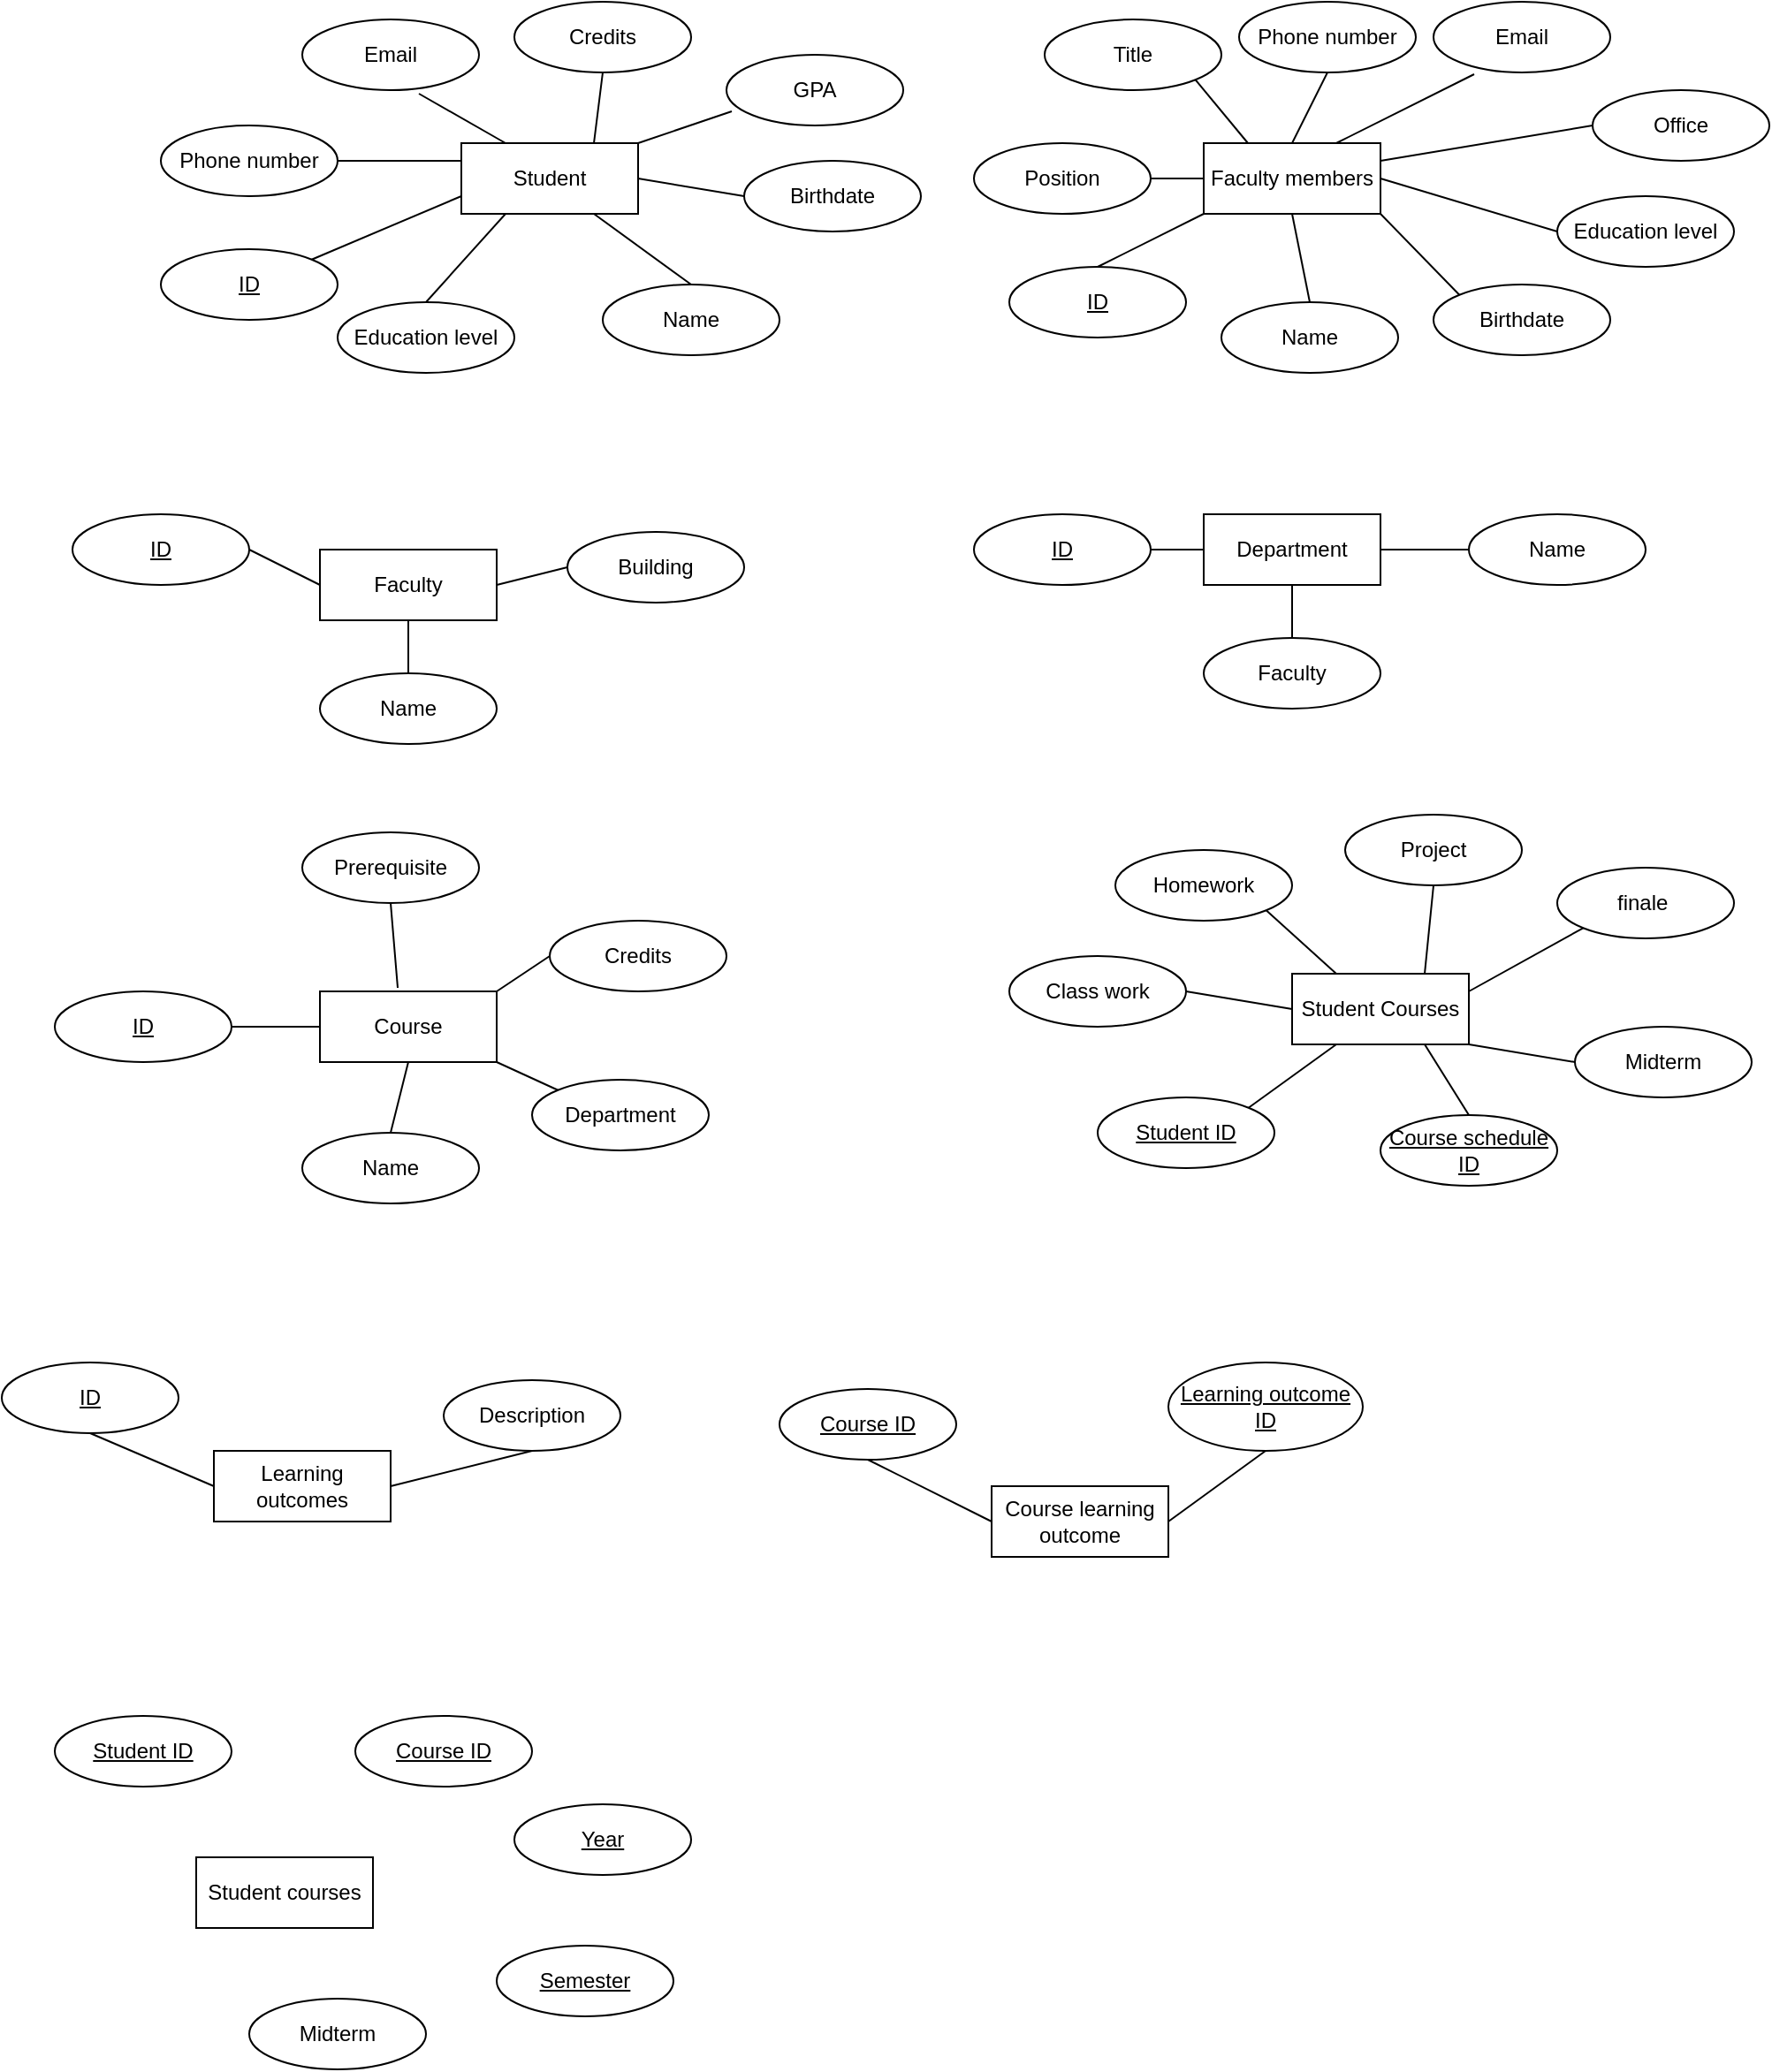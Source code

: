 <mxfile version="14.2.4" type="device"><diagram id="LjA9co3mIEZzW1EeXNHA" name="Page-1"><mxGraphModel dx="1955" dy="482" grid="1" gridSize="10" guides="1" tooltips="1" connect="1" arrows="1" fold="1" page="1" pageScale="1" pageWidth="850" pageHeight="1100" math="0" shadow="0"><root><mxCell id="0"/><mxCell id="1" parent="0"/><mxCell id="AuUt5tChx1iRslqLpK1z-1" value="Student" style="whiteSpace=wrap;html=1;align=center;" vertex="1" parent="1"><mxGeometry x="80" y="90" width="100" height="40" as="geometry"/></mxCell><mxCell id="AuUt5tChx1iRslqLpK1z-4" value="Birthdate" style="ellipse;whiteSpace=wrap;html=1;align=center;" vertex="1" parent="1"><mxGeometry x="240" y="100" width="100" height="40" as="geometry"/></mxCell><mxCell id="AuUt5tChx1iRslqLpK1z-5" value="Name" style="ellipse;whiteSpace=wrap;html=1;align=center;" vertex="1" parent="1"><mxGeometry x="160" y="170" width="100" height="40" as="geometry"/></mxCell><mxCell id="AuUt5tChx1iRslqLpK1z-6" value="GPA" style="ellipse;whiteSpace=wrap;html=1;align=center;" vertex="1" parent="1"><mxGeometry x="230" y="40" width="100" height="40" as="geometry"/></mxCell><mxCell id="AuUt5tChx1iRslqLpK1z-7" value="Credits" style="ellipse;whiteSpace=wrap;html=1;align=center;" vertex="1" parent="1"><mxGeometry x="110" y="10" width="100" height="40" as="geometry"/></mxCell><mxCell id="AuUt5tChx1iRslqLpK1z-8" value="Email" style="ellipse;whiteSpace=wrap;html=1;align=center;" vertex="1" parent="1"><mxGeometry x="-10" y="20" width="100" height="40" as="geometry"/></mxCell><mxCell id="AuUt5tChx1iRslqLpK1z-9" value="Phone number" style="ellipse;whiteSpace=wrap;html=1;align=center;" vertex="1" parent="1"><mxGeometry x="-90" y="80" width="100" height="40" as="geometry"/></mxCell><mxCell id="AuUt5tChx1iRslqLpK1z-10" value="Education level" style="ellipse;whiteSpace=wrap;html=1;align=center;" vertex="1" parent="1"><mxGeometry x="10" y="180" width="100" height="40" as="geometry"/></mxCell><mxCell id="AuUt5tChx1iRslqLpK1z-11" value="ID" style="ellipse;whiteSpace=wrap;html=1;align=center;fontStyle=4;" vertex="1" parent="1"><mxGeometry x="-90" y="150" width="100" height="40" as="geometry"/></mxCell><mxCell id="AuUt5tChx1iRslqLpK1z-12" value="Faculty members" style="whiteSpace=wrap;html=1;align=center;" vertex="1" parent="1"><mxGeometry x="500" y="90" width="100" height="40" as="geometry"/></mxCell><mxCell id="AuUt5tChx1iRslqLpK1z-14" value="ID" style="ellipse;whiteSpace=wrap;html=1;align=center;fontStyle=4;" vertex="1" parent="1"><mxGeometry x="390" y="160" width="100" height="40" as="geometry"/></mxCell><mxCell id="AuUt5tChx1iRslqLpK1z-15" value="Name" style="ellipse;whiteSpace=wrap;html=1;align=center;" vertex="1" parent="1"><mxGeometry x="510" y="180" width="100" height="40" as="geometry"/></mxCell><mxCell id="AuUt5tChx1iRslqLpK1z-16" value="Birthdate" style="ellipse;whiteSpace=wrap;html=1;align=center;" vertex="1" parent="1"><mxGeometry x="630" y="170" width="100" height="40" as="geometry"/></mxCell><mxCell id="AuUt5tChx1iRslqLpK1z-17" value="Education level" style="ellipse;whiteSpace=wrap;html=1;align=center;" vertex="1" parent="1"><mxGeometry x="700" y="120" width="100" height="40" as="geometry"/></mxCell><mxCell id="AuUt5tChx1iRslqLpK1z-18" value="Position" style="ellipse;whiteSpace=wrap;html=1;align=center;" vertex="1" parent="1"><mxGeometry x="370" y="90" width="100" height="40" as="geometry"/></mxCell><mxCell id="AuUt5tChx1iRslqLpK1z-19" value="Title" style="ellipse;whiteSpace=wrap;html=1;align=center;" vertex="1" parent="1"><mxGeometry x="410" y="20" width="100" height="40" as="geometry"/></mxCell><mxCell id="AuUt5tChx1iRslqLpK1z-20" value="Phone number" style="ellipse;whiteSpace=wrap;html=1;align=center;" vertex="1" parent="1"><mxGeometry x="520" y="10" width="100" height="40" as="geometry"/></mxCell><mxCell id="AuUt5tChx1iRslqLpK1z-21" value="Email" style="ellipse;whiteSpace=wrap;html=1;align=center;" vertex="1" parent="1"><mxGeometry x="630" y="10" width="100" height="40" as="geometry"/></mxCell><mxCell id="AuUt5tChx1iRslqLpK1z-22" value="Office" style="ellipse;whiteSpace=wrap;html=1;align=center;" vertex="1" parent="1"><mxGeometry x="720" y="60" width="100" height="40" as="geometry"/></mxCell><mxCell id="AuUt5tChx1iRslqLpK1z-23" value="Faculty" style="whiteSpace=wrap;html=1;align=center;" vertex="1" parent="1"><mxGeometry y="320" width="100" height="40" as="geometry"/></mxCell><mxCell id="AuUt5tChx1iRslqLpK1z-24" value="ID" style="ellipse;whiteSpace=wrap;html=1;align=center;fontStyle=4;" vertex="1" parent="1"><mxGeometry x="-140" y="300" width="100" height="40" as="geometry"/></mxCell><mxCell id="AuUt5tChx1iRslqLpK1z-25" value="Name" style="ellipse;whiteSpace=wrap;html=1;align=center;" vertex="1" parent="1"><mxGeometry y="390" width="100" height="40" as="geometry"/></mxCell><mxCell id="AuUt5tChx1iRslqLpK1z-26" value="Building" style="ellipse;whiteSpace=wrap;html=1;align=center;" vertex="1" parent="1"><mxGeometry x="140" y="310" width="100" height="40" as="geometry"/></mxCell><mxCell id="AuUt5tChx1iRslqLpK1z-27" value="Department" style="whiteSpace=wrap;html=1;align=center;" vertex="1" parent="1"><mxGeometry x="500" y="300" width="100" height="40" as="geometry"/></mxCell><mxCell id="AuUt5tChx1iRslqLpK1z-28" value="ID" style="ellipse;whiteSpace=wrap;html=1;align=center;fontStyle=4;" vertex="1" parent="1"><mxGeometry x="370" y="300" width="100" height="40" as="geometry"/></mxCell><mxCell id="AuUt5tChx1iRslqLpK1z-29" value="Name" style="ellipse;whiteSpace=wrap;html=1;align=center;" vertex="1" parent="1"><mxGeometry x="650" y="300" width="100" height="40" as="geometry"/></mxCell><mxCell id="AuUt5tChx1iRslqLpK1z-30" value="Faculty" style="ellipse;whiteSpace=wrap;html=1;align=center;" vertex="1" parent="1"><mxGeometry x="500" y="370" width="100" height="40" as="geometry"/></mxCell><mxCell id="AuUt5tChx1iRslqLpK1z-31" value="Course" style="whiteSpace=wrap;html=1;align=center;" vertex="1" parent="1"><mxGeometry y="570" width="100" height="40" as="geometry"/></mxCell><mxCell id="AuUt5tChx1iRslqLpK1z-32" value="ID" style="ellipse;whiteSpace=wrap;html=1;align=center;fontStyle=4;" vertex="1" parent="1"><mxGeometry x="-150" y="570" width="100" height="40" as="geometry"/></mxCell><mxCell id="AuUt5tChx1iRslqLpK1z-33" value="Name" style="ellipse;whiteSpace=wrap;html=1;align=center;" vertex="1" parent="1"><mxGeometry x="-10" y="650" width="100" height="40" as="geometry"/></mxCell><mxCell id="AuUt5tChx1iRslqLpK1z-34" value="Department" style="ellipse;whiteSpace=wrap;html=1;align=center;" vertex="1" parent="1"><mxGeometry x="120" y="620" width="100" height="40" as="geometry"/></mxCell><mxCell id="AuUt5tChx1iRslqLpK1z-35" value="Prerequisite" style="ellipse;whiteSpace=wrap;html=1;align=center;" vertex="1" parent="1"><mxGeometry x="-10" y="480" width="100" height="40" as="geometry"/></mxCell><mxCell id="AuUt5tChx1iRslqLpK1z-36" value="Credits" style="ellipse;whiteSpace=wrap;html=1;align=center;" vertex="1" parent="1"><mxGeometry x="130" y="530" width="100" height="40" as="geometry"/></mxCell><mxCell id="AuUt5tChx1iRslqLpK1z-37" value="Student Courses" style="whiteSpace=wrap;html=1;align=center;" vertex="1" parent="1"><mxGeometry x="550" y="560" width="100" height="40" as="geometry"/></mxCell><mxCell id="AuUt5tChx1iRslqLpK1z-38" value="Student ID" style="ellipse;whiteSpace=wrap;html=1;align=center;fontStyle=4;" vertex="1" parent="1"><mxGeometry x="440" y="630" width="100" height="40" as="geometry"/></mxCell><mxCell id="AuUt5tChx1iRslqLpK1z-39" value="Course schedule ID" style="ellipse;whiteSpace=wrap;html=1;align=center;fontStyle=4;" vertex="1" parent="1"><mxGeometry x="600" y="640" width="100" height="40" as="geometry"/></mxCell><mxCell id="AuUt5tChx1iRslqLpK1z-40" value="Midterm" style="ellipse;whiteSpace=wrap;html=1;align=center;" vertex="1" parent="1"><mxGeometry x="710" y="590" width="100" height="40" as="geometry"/></mxCell><mxCell id="AuUt5tChx1iRslqLpK1z-42" value="finale&amp;nbsp;" style="ellipse;whiteSpace=wrap;html=1;align=center;" vertex="1" parent="1"><mxGeometry x="700" y="500" width="100" height="40" as="geometry"/></mxCell><mxCell id="AuUt5tChx1iRslqLpK1z-47" value="Project" style="ellipse;whiteSpace=wrap;html=1;align=center;" vertex="1" parent="1"><mxGeometry x="580" y="470" width="100" height="40" as="geometry"/></mxCell><mxCell id="AuUt5tChx1iRslqLpK1z-48" value="Homework" style="ellipse;whiteSpace=wrap;html=1;align=center;" vertex="1" parent="1"><mxGeometry x="450" y="490" width="100" height="40" as="geometry"/></mxCell><mxCell id="AuUt5tChx1iRslqLpK1z-49" value="Class work" style="ellipse;whiteSpace=wrap;html=1;align=center;" vertex="1" parent="1"><mxGeometry x="390" y="550" width="100" height="40" as="geometry"/></mxCell><mxCell id="AuUt5tChx1iRslqLpK1z-59" value="" style="endArrow=none;html=1;entryX=0;entryY=0.5;entryDx=0;entryDy=0;exitX=1;exitY=0.5;exitDx=0;exitDy=0;" edge="1" parent="1" source="AuUt5tChx1iRslqLpK1z-1" target="AuUt5tChx1iRslqLpK1z-4"><mxGeometry width="50" height="50" relative="1" as="geometry"><mxPoint x="390" y="160" as="sourcePoint"/><mxPoint x="440" y="110" as="targetPoint"/></mxGeometry></mxCell><mxCell id="AuUt5tChx1iRslqLpK1z-61" value="" style="endArrow=none;html=1;entryX=0.03;entryY=0.8;entryDx=0;entryDy=0;exitX=1;exitY=0;exitDx=0;exitDy=0;entryPerimeter=0;" edge="1" parent="1" source="AuUt5tChx1iRslqLpK1z-1" target="AuUt5tChx1iRslqLpK1z-6"><mxGeometry width="50" height="50" relative="1" as="geometry"><mxPoint x="190" y="120" as="sourcePoint"/><mxPoint x="250" y="130" as="targetPoint"/></mxGeometry></mxCell><mxCell id="AuUt5tChx1iRslqLpK1z-62" value="" style="endArrow=none;html=1;entryX=0.5;entryY=1;entryDx=0;entryDy=0;exitX=0.75;exitY=0;exitDx=0;exitDy=0;" edge="1" parent="1" source="AuUt5tChx1iRslqLpK1z-1" target="AuUt5tChx1iRslqLpK1z-7"><mxGeometry width="50" height="50" relative="1" as="geometry"><mxPoint x="200" y="130" as="sourcePoint"/><mxPoint x="260" y="140" as="targetPoint"/></mxGeometry></mxCell><mxCell id="AuUt5tChx1iRslqLpK1z-63" value="" style="endArrow=none;html=1;entryX=0.66;entryY=1.05;entryDx=0;entryDy=0;exitX=0.25;exitY=0;exitDx=0;exitDy=0;entryPerimeter=0;" edge="1" parent="1" source="AuUt5tChx1iRslqLpK1z-1" target="AuUt5tChx1iRslqLpK1z-8"><mxGeometry width="50" height="50" relative="1" as="geometry"><mxPoint x="210" y="140" as="sourcePoint"/><mxPoint x="270" y="150" as="targetPoint"/></mxGeometry></mxCell><mxCell id="AuUt5tChx1iRslqLpK1z-64" value="" style="endArrow=none;html=1;entryX=1;entryY=0.5;entryDx=0;entryDy=0;exitX=0;exitY=0.25;exitDx=0;exitDy=0;" edge="1" parent="1" source="AuUt5tChx1iRslqLpK1z-1" target="AuUt5tChx1iRslqLpK1z-9"><mxGeometry width="50" height="50" relative="1" as="geometry"><mxPoint x="220" y="150" as="sourcePoint"/><mxPoint x="280" y="160" as="targetPoint"/></mxGeometry></mxCell><mxCell id="AuUt5tChx1iRslqLpK1z-65" value="" style="endArrow=none;html=1;entryX=1;entryY=0;entryDx=0;entryDy=0;exitX=0;exitY=0.75;exitDx=0;exitDy=0;" edge="1" parent="1" source="AuUt5tChx1iRslqLpK1z-1" target="AuUt5tChx1iRslqLpK1z-11"><mxGeometry width="50" height="50" relative="1" as="geometry"><mxPoint x="230" y="160" as="sourcePoint"/><mxPoint x="290" y="170" as="targetPoint"/></mxGeometry></mxCell><mxCell id="AuUt5tChx1iRslqLpK1z-66" value="" style="endArrow=none;html=1;entryX=0.5;entryY=0;entryDx=0;entryDy=0;exitX=0.25;exitY=1;exitDx=0;exitDy=0;" edge="1" parent="1" source="AuUt5tChx1iRslqLpK1z-1" target="AuUt5tChx1iRslqLpK1z-10"><mxGeometry width="50" height="50" relative="1" as="geometry"><mxPoint x="240" y="170" as="sourcePoint"/><mxPoint x="300" y="180" as="targetPoint"/></mxGeometry></mxCell><mxCell id="AuUt5tChx1iRslqLpK1z-67" value="" style="endArrow=none;html=1;entryX=0.75;entryY=1;entryDx=0;entryDy=0;exitX=0.5;exitY=0;exitDx=0;exitDy=0;" edge="1" parent="1" source="AuUt5tChx1iRslqLpK1z-5" target="AuUt5tChx1iRslqLpK1z-1"><mxGeometry width="50" height="50" relative="1" as="geometry"><mxPoint x="250" y="180" as="sourcePoint"/><mxPoint x="310" y="190" as="targetPoint"/></mxGeometry></mxCell><mxCell id="AuUt5tChx1iRslqLpK1z-68" value="" style="endArrow=none;html=1;entryX=0;entryY=1;entryDx=0;entryDy=0;exitX=0.5;exitY=0;exitDx=0;exitDy=0;" edge="1" parent="1" source="AuUt5tChx1iRslqLpK1z-14" target="AuUt5tChx1iRslqLpK1z-12"><mxGeometry width="50" height="50" relative="1" as="geometry"><mxPoint x="260" y="190" as="sourcePoint"/><mxPoint x="320" y="200" as="targetPoint"/></mxGeometry></mxCell><mxCell id="AuUt5tChx1iRslqLpK1z-69" value="" style="endArrow=none;html=1;entryX=0.5;entryY=1;entryDx=0;entryDy=0;exitX=0.5;exitY=0;exitDx=0;exitDy=0;" edge="1" parent="1" source="AuUt5tChx1iRslqLpK1z-15" target="AuUt5tChx1iRslqLpK1z-12"><mxGeometry width="50" height="50" relative="1" as="geometry"><mxPoint x="270" y="200" as="sourcePoint"/><mxPoint x="330" y="210" as="targetPoint"/></mxGeometry></mxCell><mxCell id="AuUt5tChx1iRslqLpK1z-70" value="" style="endArrow=none;html=1;entryX=1;entryY=1;entryDx=0;entryDy=0;exitX=0;exitY=0;exitDx=0;exitDy=0;" edge="1" parent="1" source="AuUt5tChx1iRslqLpK1z-16" target="AuUt5tChx1iRslqLpK1z-12"><mxGeometry width="50" height="50" relative="1" as="geometry"><mxPoint x="280" y="210" as="sourcePoint"/><mxPoint x="340" y="220" as="targetPoint"/></mxGeometry></mxCell><mxCell id="AuUt5tChx1iRslqLpK1z-71" value="" style="endArrow=none;html=1;entryX=1;entryY=0.5;entryDx=0;entryDy=0;exitX=0;exitY=0.5;exitDx=0;exitDy=0;" edge="1" parent="1" source="AuUt5tChx1iRslqLpK1z-12" target="AuUt5tChx1iRslqLpK1z-18"><mxGeometry width="50" height="50" relative="1" as="geometry"><mxPoint x="290" y="220" as="sourcePoint"/><mxPoint x="350" y="230" as="targetPoint"/></mxGeometry></mxCell><mxCell id="AuUt5tChx1iRslqLpK1z-72" value="" style="endArrow=none;html=1;entryX=0.25;entryY=0;entryDx=0;entryDy=0;exitX=1;exitY=1;exitDx=0;exitDy=0;" edge="1" parent="1" source="AuUt5tChx1iRslqLpK1z-19" target="AuUt5tChx1iRslqLpK1z-12"><mxGeometry width="50" height="50" relative="1" as="geometry"><mxPoint x="300" y="230" as="sourcePoint"/><mxPoint x="360" y="240" as="targetPoint"/></mxGeometry></mxCell><mxCell id="AuUt5tChx1iRslqLpK1z-73" value="" style="endArrow=none;html=1;entryX=0.5;entryY=0;entryDx=0;entryDy=0;exitX=0.5;exitY=1;exitDx=0;exitDy=0;" edge="1" parent="1" source="AuUt5tChx1iRslqLpK1z-20" target="AuUt5tChx1iRslqLpK1z-12"><mxGeometry width="50" height="50" relative="1" as="geometry"><mxPoint x="310" y="240" as="sourcePoint"/><mxPoint x="370" y="250" as="targetPoint"/></mxGeometry></mxCell><mxCell id="AuUt5tChx1iRslqLpK1z-74" value="" style="endArrow=none;html=1;entryX=0.75;entryY=0;entryDx=0;entryDy=0;exitX=0.23;exitY=1.025;exitDx=0;exitDy=0;exitPerimeter=0;" edge="1" parent="1" source="AuUt5tChx1iRslqLpK1z-21" target="AuUt5tChx1iRslqLpK1z-12"><mxGeometry width="50" height="50" relative="1" as="geometry"><mxPoint x="320" y="250" as="sourcePoint"/><mxPoint x="380" y="260" as="targetPoint"/></mxGeometry></mxCell><mxCell id="AuUt5tChx1iRslqLpK1z-75" value="" style="endArrow=none;html=1;entryX=1;entryY=0.5;entryDx=0;entryDy=0;exitX=0;exitY=0.5;exitDx=0;exitDy=0;" edge="1" parent="1" source="AuUt5tChx1iRslqLpK1z-17" target="AuUt5tChx1iRslqLpK1z-12"><mxGeometry width="50" height="50" relative="1" as="geometry"><mxPoint x="330" y="260" as="sourcePoint"/><mxPoint x="390" y="270" as="targetPoint"/></mxGeometry></mxCell><mxCell id="AuUt5tChx1iRslqLpK1z-76" value="" style="endArrow=none;html=1;entryX=1;entryY=0.25;entryDx=0;entryDy=0;exitX=0;exitY=0.5;exitDx=0;exitDy=0;" edge="1" parent="1" source="AuUt5tChx1iRslqLpK1z-22" target="AuUt5tChx1iRslqLpK1z-12"><mxGeometry width="50" height="50" relative="1" as="geometry"><mxPoint x="340" y="270" as="sourcePoint"/><mxPoint x="400" y="280" as="targetPoint"/></mxGeometry></mxCell><mxCell id="AuUt5tChx1iRslqLpK1z-77" value="" style="endArrow=none;html=1;exitX=1;exitY=0.5;exitDx=0;exitDy=0;" edge="1" parent="1" source="AuUt5tChx1iRslqLpK1z-23"><mxGeometry width="50" height="50" relative="1" as="geometry"><mxPoint x="350" y="280" as="sourcePoint"/><mxPoint x="140" y="330" as="targetPoint"/></mxGeometry></mxCell><mxCell id="AuUt5tChx1iRslqLpK1z-78" value="" style="endArrow=none;html=1;entryX=1;entryY=0.5;entryDx=0;entryDy=0;exitX=0;exitY=0.5;exitDx=0;exitDy=0;" edge="1" parent="1" source="AuUt5tChx1iRslqLpK1z-23" target="AuUt5tChx1iRslqLpK1z-24"><mxGeometry width="50" height="50" relative="1" as="geometry"><mxPoint x="360" y="290" as="sourcePoint"/><mxPoint x="420" y="300" as="targetPoint"/></mxGeometry></mxCell><mxCell id="AuUt5tChx1iRslqLpK1z-79" value="" style="endArrow=none;html=1;entryX=0.5;entryY=0;entryDx=0;entryDy=0;exitX=0.5;exitY=1;exitDx=0;exitDy=0;" edge="1" parent="1" source="AuUt5tChx1iRslqLpK1z-23" target="AuUt5tChx1iRslqLpK1z-25"><mxGeometry width="50" height="50" relative="1" as="geometry"><mxPoint x="370" y="300" as="sourcePoint"/><mxPoint x="430" y="310" as="targetPoint"/></mxGeometry></mxCell><mxCell id="AuUt5tChx1iRslqLpK1z-80" value="" style="endArrow=none;html=1;entryX=0;entryY=0.5;entryDx=0;entryDy=0;" edge="1" parent="1" target="AuUt5tChx1iRslqLpK1z-27"><mxGeometry width="50" height="50" relative="1" as="geometry"><mxPoint x="470" y="320" as="sourcePoint"/><mxPoint x="440" y="320" as="targetPoint"/></mxGeometry></mxCell><mxCell id="AuUt5tChx1iRslqLpK1z-81" value="" style="endArrow=none;html=1;entryX=0.5;entryY=0;entryDx=0;entryDy=0;exitX=0.5;exitY=1;exitDx=0;exitDy=0;" edge="1" parent="1" source="AuUt5tChx1iRslqLpK1z-27" target="AuUt5tChx1iRslqLpK1z-30"><mxGeometry width="50" height="50" relative="1" as="geometry"><mxPoint x="390" y="320" as="sourcePoint"/><mxPoint x="450" y="330" as="targetPoint"/></mxGeometry></mxCell><mxCell id="AuUt5tChx1iRslqLpK1z-82" value="" style="endArrow=none;html=1;entryX=1;entryY=0.5;entryDx=0;entryDy=0;exitX=0;exitY=0.5;exitDx=0;exitDy=0;" edge="1" parent="1" source="AuUt5tChx1iRslqLpK1z-29" target="AuUt5tChx1iRslqLpK1z-27"><mxGeometry width="50" height="50" relative="1" as="geometry"><mxPoint x="400" y="330" as="sourcePoint"/><mxPoint x="460" y="340" as="targetPoint"/></mxGeometry></mxCell><mxCell id="AuUt5tChx1iRslqLpK1z-84" value="" style="endArrow=none;html=1;entryX=0.5;entryY=1;entryDx=0;entryDy=0;exitX=0.44;exitY=-0.05;exitDx=0;exitDy=0;exitPerimeter=0;" edge="1" parent="1" source="AuUt5tChx1iRslqLpK1z-31" target="AuUt5tChx1iRslqLpK1z-35"><mxGeometry width="50" height="50" relative="1" as="geometry"><mxPoint x="210" y="490" as="sourcePoint"/><mxPoint x="270" y="500" as="targetPoint"/></mxGeometry></mxCell><mxCell id="AuUt5tChx1iRslqLpK1z-85" value="" style="endArrow=none;html=1;entryX=0;entryY=0.5;entryDx=0;entryDy=0;exitX=1;exitY=0;exitDx=0;exitDy=0;" edge="1" parent="1" source="AuUt5tChx1iRslqLpK1z-31" target="AuUt5tChx1iRslqLpK1z-36"><mxGeometry width="50" height="50" relative="1" as="geometry"><mxPoint x="420" y="350" as="sourcePoint"/><mxPoint x="480" y="360" as="targetPoint"/></mxGeometry></mxCell><mxCell id="AuUt5tChx1iRslqLpK1z-86" value="" style="endArrow=none;html=1;entryX=0;entryY=0;entryDx=0;entryDy=0;exitX=1;exitY=1;exitDx=0;exitDy=0;" edge="1" parent="1" source="AuUt5tChx1iRslqLpK1z-31" target="AuUt5tChx1iRslqLpK1z-34"><mxGeometry width="50" height="50" relative="1" as="geometry"><mxPoint x="430" y="360" as="sourcePoint"/><mxPoint x="490" y="370" as="targetPoint"/></mxGeometry></mxCell><mxCell id="AuUt5tChx1iRslqLpK1z-87" value="" style="endArrow=none;html=1;entryX=0.5;entryY=0;entryDx=0;entryDy=0;exitX=0.5;exitY=1;exitDx=0;exitDy=0;" edge="1" parent="1" source="AuUt5tChx1iRslqLpK1z-31" target="AuUt5tChx1iRslqLpK1z-33"><mxGeometry width="50" height="50" relative="1" as="geometry"><mxPoint x="440" y="370" as="sourcePoint"/><mxPoint x="500" y="380" as="targetPoint"/></mxGeometry></mxCell><mxCell id="AuUt5tChx1iRslqLpK1z-88" value="" style="endArrow=none;html=1;entryX=1;entryY=0.5;entryDx=0;entryDy=0;exitX=0;exitY=0.5;exitDx=0;exitDy=0;" edge="1" parent="1" source="AuUt5tChx1iRslqLpK1z-31" target="AuUt5tChx1iRslqLpK1z-32"><mxGeometry width="50" height="50" relative="1" as="geometry"><mxPoint x="450" y="380" as="sourcePoint"/><mxPoint x="510" y="390" as="targetPoint"/></mxGeometry></mxCell><mxCell id="AuUt5tChx1iRslqLpK1z-90" value="" style="endArrow=none;html=1;entryX=0;entryY=0.5;entryDx=0;entryDy=0;exitX=1;exitY=0.5;exitDx=0;exitDy=0;" edge="1" parent="1" source="AuUt5tChx1iRslqLpK1z-49" target="AuUt5tChx1iRslqLpK1z-37"><mxGeometry width="50" height="50" relative="1" as="geometry"><mxPoint x="54" y="578" as="sourcePoint"/><mxPoint x="50" y="530" as="targetPoint"/></mxGeometry></mxCell><mxCell id="AuUt5tChx1iRslqLpK1z-91" value="" style="endArrow=none;html=1;entryX=0.25;entryY=0;entryDx=0;entryDy=0;exitX=1;exitY=1;exitDx=0;exitDy=0;" edge="1" parent="1" source="AuUt5tChx1iRslqLpK1z-48" target="AuUt5tChx1iRslqLpK1z-37"><mxGeometry width="50" height="50" relative="1" as="geometry"><mxPoint x="64" y="588" as="sourcePoint"/><mxPoint x="60" y="540" as="targetPoint"/></mxGeometry></mxCell><mxCell id="AuUt5tChx1iRslqLpK1z-92" value="" style="endArrow=none;html=1;entryX=0.75;entryY=0;entryDx=0;entryDy=0;exitX=0.5;exitY=1;exitDx=0;exitDy=0;" edge="1" parent="1" source="AuUt5tChx1iRslqLpK1z-47" target="AuUt5tChx1iRslqLpK1z-37"><mxGeometry width="50" height="50" relative="1" as="geometry"><mxPoint x="74" y="598" as="sourcePoint"/><mxPoint x="70" y="550" as="targetPoint"/></mxGeometry></mxCell><mxCell id="AuUt5tChx1iRslqLpK1z-93" value="" style="endArrow=none;html=1;entryX=1;entryY=0.25;entryDx=0;entryDy=0;exitX=0;exitY=1;exitDx=0;exitDy=0;" edge="1" parent="1" source="AuUt5tChx1iRslqLpK1z-42" target="AuUt5tChx1iRslqLpK1z-37"><mxGeometry width="50" height="50" relative="1" as="geometry"><mxPoint x="84" y="608" as="sourcePoint"/><mxPoint x="80" y="560" as="targetPoint"/></mxGeometry></mxCell><mxCell id="AuUt5tChx1iRslqLpK1z-94" value="" style="endArrow=none;html=1;entryX=1;entryY=1;entryDx=0;entryDy=0;exitX=0;exitY=0.5;exitDx=0;exitDy=0;" edge="1" parent="1" source="AuUt5tChx1iRslqLpK1z-40" target="AuUt5tChx1iRslqLpK1z-37"><mxGeometry width="50" height="50" relative="1" as="geometry"><mxPoint x="680" y="590" as="sourcePoint"/><mxPoint x="90" y="570" as="targetPoint"/></mxGeometry></mxCell><mxCell id="AuUt5tChx1iRslqLpK1z-95" value="" style="endArrow=none;html=1;entryX=1;entryY=0;entryDx=0;entryDy=0;exitX=0.25;exitY=1;exitDx=0;exitDy=0;" edge="1" parent="1" source="AuUt5tChx1iRslqLpK1z-37" target="AuUt5tChx1iRslqLpK1z-38"><mxGeometry width="50" height="50" relative="1" as="geometry"><mxPoint x="104" y="628" as="sourcePoint"/><mxPoint x="100" y="580" as="targetPoint"/></mxGeometry></mxCell><mxCell id="AuUt5tChx1iRslqLpK1z-96" value="" style="endArrow=none;html=1;entryX=0.5;entryY=0;entryDx=0;entryDy=0;exitX=0.75;exitY=1;exitDx=0;exitDy=0;" edge="1" parent="1" source="AuUt5tChx1iRslqLpK1z-37" target="AuUt5tChx1iRslqLpK1z-39"><mxGeometry width="50" height="50" relative="1" as="geometry"><mxPoint x="114" y="638" as="sourcePoint"/><mxPoint x="110" y="590" as="targetPoint"/></mxGeometry></mxCell><mxCell id="AuUt5tChx1iRslqLpK1z-97" value="Learning outcomes" style="whiteSpace=wrap;html=1;align=center;" vertex="1" parent="1"><mxGeometry x="-60" y="830" width="100" height="40" as="geometry"/></mxCell><mxCell id="AuUt5tChx1iRslqLpK1z-98" value="Description" style="ellipse;whiteSpace=wrap;html=1;align=center;" vertex="1" parent="1"><mxGeometry x="70" y="790" width="100" height="40" as="geometry"/></mxCell><mxCell id="AuUt5tChx1iRslqLpK1z-100" value="ID" style="ellipse;whiteSpace=wrap;html=1;align=center;fontStyle=4;" vertex="1" parent="1"><mxGeometry x="-180" y="780" width="100" height="40" as="geometry"/></mxCell><mxCell id="AuUt5tChx1iRslqLpK1z-102" value="" style="endArrow=none;html=1;entryX=0;entryY=0.5;entryDx=0;entryDy=0;exitX=0.5;exitY=1;exitDx=0;exitDy=0;" edge="1" parent="1" source="AuUt5tChx1iRslqLpK1z-100" target="AuUt5tChx1iRslqLpK1z-97"><mxGeometry width="50" height="50" relative="1" as="geometry"><mxPoint x="60" y="620" as="sourcePoint"/><mxPoint x="50" y="660" as="targetPoint"/></mxGeometry></mxCell><mxCell id="AuUt5tChx1iRslqLpK1z-103" value="" style="endArrow=none;html=1;entryX=1;entryY=0.5;entryDx=0;entryDy=0;exitX=0.5;exitY=1;exitDx=0;exitDy=0;" edge="1" parent="1" source="AuUt5tChx1iRslqLpK1z-98" target="AuUt5tChx1iRslqLpK1z-97"><mxGeometry width="50" height="50" relative="1" as="geometry"><mxPoint x="70" y="630" as="sourcePoint"/><mxPoint x="60" y="670" as="targetPoint"/></mxGeometry></mxCell><mxCell id="AuUt5tChx1iRslqLpK1z-104" value="Course learning outcome" style="whiteSpace=wrap;html=1;align=center;" vertex="1" parent="1"><mxGeometry x="380" y="850" width="100" height="40" as="geometry"/></mxCell><mxCell id="AuUt5tChx1iRslqLpK1z-106" value="Course ID" style="ellipse;whiteSpace=wrap;html=1;align=center;fontStyle=4;" vertex="1" parent="1"><mxGeometry x="260" y="795" width="100" height="40" as="geometry"/></mxCell><mxCell id="AuUt5tChx1iRslqLpK1z-108" value="Learning outcome ID" style="ellipse;whiteSpace=wrap;html=1;align=center;fontStyle=4;" vertex="1" parent="1"><mxGeometry x="480" y="780" width="110" height="50" as="geometry"/></mxCell><mxCell id="AuUt5tChx1iRslqLpK1z-109" value="" style="endArrow=none;html=1;entryX=0;entryY=0.5;entryDx=0;entryDy=0;exitX=0.5;exitY=1;exitDx=0;exitDy=0;" edge="1" parent="1" source="AuUt5tChx1iRslqLpK1z-106" target="AuUt5tChx1iRslqLpK1z-104"><mxGeometry width="50" height="50" relative="1" as="geometry"><mxPoint x="80" y="640" as="sourcePoint"/><mxPoint x="70" y="680" as="targetPoint"/></mxGeometry></mxCell><mxCell id="AuUt5tChx1iRslqLpK1z-110" value="" style="endArrow=none;html=1;entryX=0.5;entryY=1;entryDx=0;entryDy=0;exitX=1;exitY=0.5;exitDx=0;exitDy=0;" edge="1" parent="1" source="AuUt5tChx1iRslqLpK1z-104" target="AuUt5tChx1iRslqLpK1z-108"><mxGeometry width="50" height="50" relative="1" as="geometry"><mxPoint x="90" y="650" as="sourcePoint"/><mxPoint x="80" y="690" as="targetPoint"/></mxGeometry></mxCell><mxCell id="AuUt5tChx1iRslqLpK1z-111" value="Student courses" style="whiteSpace=wrap;html=1;align=center;" vertex="1" parent="1"><mxGeometry x="-70" y="1060" width="100" height="40" as="geometry"/></mxCell><mxCell id="AuUt5tChx1iRslqLpK1z-112" value="Student ID" style="ellipse;whiteSpace=wrap;html=1;align=center;fontStyle=4;" vertex="1" parent="1"><mxGeometry x="-150" y="980" width="100" height="40" as="geometry"/></mxCell><mxCell id="AuUt5tChx1iRslqLpK1z-113" value="Course ID" style="ellipse;whiteSpace=wrap;html=1;align=center;fontStyle=4;" vertex="1" parent="1"><mxGeometry x="20" y="980" width="100" height="40" as="geometry"/></mxCell><mxCell id="AuUt5tChx1iRslqLpK1z-114" value="Year" style="ellipse;whiteSpace=wrap;html=1;align=center;fontStyle=4;" vertex="1" parent="1"><mxGeometry x="110" y="1030" width="100" height="40" as="geometry"/></mxCell><mxCell id="AuUt5tChx1iRslqLpK1z-115" value="Semester" style="ellipse;whiteSpace=wrap;html=1;align=center;fontStyle=4;" vertex="1" parent="1"><mxGeometry x="100" y="1110" width="100" height="40" as="geometry"/></mxCell><mxCell id="AuUt5tChx1iRslqLpK1z-116" value="Midterm" style="ellipse;whiteSpace=wrap;html=1;align=center;" vertex="1" parent="1"><mxGeometry x="-40" y="1140" width="100" height="40" as="geometry"/></mxCell></root></mxGraphModel></diagram></mxfile>